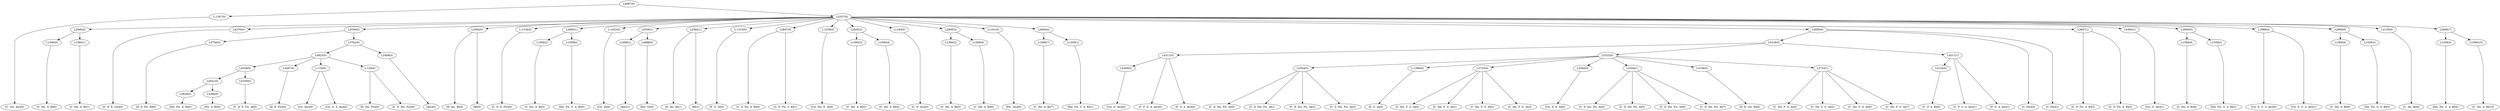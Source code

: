 digraph sample{
"L-1367(0)"->"[C  Gis  Ais](0)"
"L1560(0)"->"[C  Dis  A  B](0)"
"L1560(1)"->"[C  Dis  A  B](1)"
"L2600(0)"->"L1560(0)"
"L2600(0)"->"L1560(1)"
"L4270(0)"->"[C  D  E  Gis](0)"
"L3736(0)"->"[D  E  Fis  B](0)"
"L3628(0)"->"[Dis  Fis  A  B](0)"
"L3286(0)"->"[Fis  A  B](0)"
"L4541(0)"->"L3628(0)"
"L4541(0)"->"L3286(0)"
"L5359(0)"->"[C  D  E  Fis  A](0)"
"L2028(0)"->"L4541(0)"
"L2028(0)"->"L5359(0)"
"L4267(0)"->"[D  E  Fis](0)"
"L-119(0)"->"[Cis  Ais](0)"
"L-119(0)"->"[Cis  G  A  Ais](0)"
"L-120(0)"->"[D  Dis  Fis](0)"
"L-120(0)"->"[C  D  Dis  Fis](0)"
"L4923(0)"->"L2028(0)"
"L4923(0)"->"L4267(0)"
"L4923(0)"->"L-119(0)"
"L4923(0)"->"L-120(0)"
"L2468(0)"->"[Ais](0)"
"L3762(0)"->"L4923(0)"
"L3762(0)"->"L2468(0)"
"L5556(0)"->"L3736(0)"
"L5556(0)"->"L3762(0)"
"L2582(0)"->"[D  Ais  B](0)"
"L2582(0)"->"[B](0)"
"L-1316(0)"->"[C  D  E  Fis](0)"
"L1560(2)"->"[C  Dis  A  B](2)"
"L1559(0)"->"[Dis  Fis  G  A  B](0)"
"L2600(1)"->"L1560(2)"
"L2600(1)"->"L1559(0)"
"L-1452(0)"->"[Cis  D](0)"
"L2468(1)"->"[Ais](1)"
"L4688(0)"->"[Dis  G](0)"
"L5556(1)"->"L2468(1)"
"L5556(1)"->"L4688(0)"
"L2582(1)"->"[D  Ais  B](1)"
"L2582(1)"->"[B](1)"
"L-1310(0)"->"[F  G  A](0)"
"L3847(0)"->"[C  D  Fis  A  B](0)"
"L3847(0)"->"[C  D  Fis  A  B](1)"
"L-1538(0)"->"[Cis  Dis  E  A](0)"
"L1560(3)"->"[C  Dis  A  B](3)"
"L1560(4)"->"[C  Dis  A  B](4)"
"L2600(2)"->"L1560(3)"
"L2600(2)"->"L1560(4)"
"L1183(0)"->"[C  D  Ais](0)"
"L1560(5)"->"[C  Dis  A  B](5)"
"L1560(6)"->"[C  Dis  A  B](6)"
"L2600(3)"->"L1560(5)"
"L2600(3)"->"L1560(6)"
"L1161(0)"->"[Fis  Gis](0)"
"L1560(7)"->"[C  Dis  A  B](7)"
"L1559(1)"->"[Dis  Fis  G  A  B](1)"
"L2600(4)"->"L1560(7)"
"L2600(4)"->"L1559(1)"
"L4300(0)"->"[Cis  G  Ais](0)"
"L4311(0)"->"[C  F  G  A  Ais](0)"
"L4311(0)"->"L4300(0)"
"L4311(0)"->"[F  G  A  Ais](0)"
"L2554(0)"->"[C  D  Dis  Fis  A](0)"
"L2554(0)"->"[C  D  Dis  Fis  A](1)"
"L2554(0)"->"[C  D  Dis  Fis  A](2)"
"L2554(0)"->"[C  D  Dis  Fis  A](3)"
"L-1386(0)"->"[E  G  A](0)"
"L3733(0)"->"[C  Dis  F  G  A](0)"
"L3733(0)"->"[C  Dis  F  G  A](1)"
"L3733(0)"->"[C  Dis  F  G  A](2)"
"L3733(0)"->"[C  Dis  F  G  A](3)"
"L2260(0)"->"[Cis  D  E  A](0)"
"L2554(1)"->"[C  D  Dis  Fis  A](4)"
"L2554(1)"->"[C  D  Dis  Fis  A](5)"
"L2554(1)"->"[C  D  Dis  Fis  A](6)"
"L2554(1)"->"[C  D  Dis  Fis  A](7)"
"L3106(0)"->"[D  E  Gis  B](0)"
"L3733(1)"->"[C  Dis  F  G  A](4)"
"L3733(1)"->"[C  Dis  F  G  A](5)"
"L3733(1)"->"[C  Dis  F  G  A](6)"
"L3733(1)"->"[C  Dis  F  G  A](7)"
"L5322(0)"->"L2554(0)"
"L5322(0)"->"L-1386(0)"
"L5322(0)"->"L3733(0)"
"L5322(0)"->"L2260(0)"
"L5322(0)"->"L2554(1)"
"L5322(0)"->"L3106(0)"
"L5322(0)"->"L3733(1)"
"L5124(0)"->"[C  G  A  B](0)"
"L4311(1)"->"[C  F  G  A  Ais](1)"
"L4311(1)"->"L5124(0)"
"L4311(1)"->"[F  G  A  Ais](1)"
"L5318(0)"->"L4311(0)"
"L5318(0)"->"L5322(0)"
"L5318(0)"->"L4311(1)"
"L5050(0)"->"[C  Dis](0)"
"L5050(0)"->"L5318(0)"
"L5050(0)"->"[C  Dis](1)"
"L3847(1)"->"[C  D  Fis  A  B](2)"
"L3847(1)"->"[C  D  Fis  A  B](3)"
"L4300(1)"->"[Cis  G  Ais](1)"
"L1560(8)"->"[C  Dis  A  B](8)"
"L1559(2)"->"[Dis  Fis  G  A  B](2)"
"L2600(5)"->"L1560(8)"
"L2600(5)"->"L1559(2)"
"L1989(0)"->"[Cis  E  G  A  Ais](0)"
"L1989(0)"->"[Cis  E  G  A  Ais](1)"
"L1560(9)"->"[C  Dis  A  B](9)"
"L1559(3)"->"[Dis  Fis  G  A  B](3)"
"L2600(6)"->"L1560(9)"
"L2600(6)"->"L1559(3)"
"L2135(0)"->"[C  Ais  B](0)"
"L1559(4)"->"[Dis  Fis  G  A  B](4)"
"L1560(10)"->"[C  Dis  A  B](10)"
"L2600(7)"->"L1559(4)"
"L2600(7)"->"L1560(10)"
"L5337(0)"->"L2600(0)"
"L5337(0)"->"L4270(0)"
"L5337(0)"->"L5556(0)"
"L5337(0)"->"L2582(0)"
"L5337(0)"->"L-1316(0)"
"L5337(0)"->"L2600(1)"
"L5337(0)"->"L-1452(0)"
"L5337(0)"->"L5556(1)"
"L5337(0)"->"L2582(1)"
"L5337(0)"->"L-1310(0)"
"L5337(0)"->"L3847(0)"
"L5337(0)"->"L-1538(0)"
"L5337(0)"->"L2600(2)"
"L5337(0)"->"L1183(0)"
"L5337(0)"->"L2600(3)"
"L5337(0)"->"L1161(0)"
"L5337(0)"->"L2600(4)"
"L5337(0)"->"L5050(0)"
"L5337(0)"->"L3847(1)"
"L5337(0)"->"L4300(1)"
"L5337(0)"->"L2600(5)"
"L5337(0)"->"L1989(0)"
"L5337(0)"->"L2600(6)"
"L5337(0)"->"L2135(0)"
"L5337(0)"->"L2600(7)"
"L5097(0)"->"L-1367(0)"
"L5097(0)"->"L5337(0)"
{rank = min; "L5097(0)"}
{rank = same; "L-1367(0)"; "L5337(0)";}
{rank = same; "L2600(0)"; "L4270(0)"; "L5556(0)"; "L2582(0)"; "L-1316(0)"; "L2600(1)"; "L-1452(0)"; "L5556(1)"; "L2582(1)"; "L-1310(0)"; "L3847(0)"; "L-1538(0)"; "L2600(2)"; "L1183(0)"; "L2600(3)"; "L1161(0)"; "L2600(4)"; "L5050(0)"; "L3847(1)"; "L4300(1)"; "L2600(5)"; "L1989(0)"; "L2600(6)"; "L2135(0)"; "L2600(7)";}
{rank = same; "L1560(0)"; "L1560(1)"; "L3736(0)"; "L3762(0)"; "L1560(2)"; "L1559(0)"; "L2468(1)"; "L4688(0)"; "L1560(3)"; "L1560(4)"; "L1560(5)"; "L1560(6)"; "L1560(7)"; "L1559(1)"; "L5318(0)"; "L1560(8)"; "L1559(2)"; "L1560(9)"; "L1559(3)"; "L1559(4)"; "L1560(10)";}
{rank = same; "L4923(0)"; "L2468(0)"; "L4311(0)"; "L5322(0)"; "L4311(1)";}
{rank = same; "L2028(0)"; "L4267(0)"; "L-119(0)"; "L-120(0)"; "L4300(0)"; "L2554(0)"; "L-1386(0)"; "L3733(0)"; "L2260(0)"; "L2554(1)"; "L3106(0)"; "L3733(1)"; "L5124(0)";}
{rank = same; "L4541(0)"; "L5359(0)";}
{rank = same; "L3628(0)"; "L3286(0)";}
{rank = max; "[Ais](0)"; "[Ais](1)"; "[B](0)"; "[B](1)"; "[C  Ais  B](0)"; "[C  D  Ais](0)"; "[C  D  Dis  Fis  A](0)"; "[C  D  Dis  Fis  A](1)"; "[C  D  Dis  Fis  A](2)"; "[C  D  Dis  Fis  A](3)"; "[C  D  Dis  Fis  A](4)"; "[C  D  Dis  Fis  A](5)"; "[C  D  Dis  Fis  A](6)"; "[C  D  Dis  Fis  A](7)"; "[C  D  Dis  Fis](0)"; "[C  D  E  Fis  A](0)"; "[C  D  E  Fis](0)"; "[C  D  E  Gis](0)"; "[C  D  Fis  A  B](0)"; "[C  D  Fis  A  B](1)"; "[C  D  Fis  A  B](2)"; "[C  D  Fis  A  B](3)"; "[C  Dis  A  B](0)"; "[C  Dis  A  B](1)"; "[C  Dis  A  B](10)"; "[C  Dis  A  B](2)"; "[C  Dis  A  B](3)"; "[C  Dis  A  B](4)"; "[C  Dis  A  B](5)"; "[C  Dis  A  B](6)"; "[C  Dis  A  B](7)"; "[C  Dis  A  B](8)"; "[C  Dis  A  B](9)"; "[C  Dis  F  G  A](0)"; "[C  Dis  F  G  A](1)"; "[C  Dis  F  G  A](2)"; "[C  Dis  F  G  A](3)"; "[C  Dis  F  G  A](4)"; "[C  Dis  F  G  A](5)"; "[C  Dis  F  G  A](6)"; "[C  Dis  F  G  A](7)"; "[C  Dis](0)"; "[C  Dis](1)"; "[C  F  G  A  Ais](0)"; "[C  F  G  A  Ais](1)"; "[C  G  A  B](0)"; "[C  Gis  Ais](0)"; "[Cis  Ais](0)"; "[Cis  D  E  A](0)"; "[Cis  D](0)"; "[Cis  Dis  E  A](0)"; "[Cis  E  G  A  Ais](0)"; "[Cis  E  G  A  Ais](1)"; "[Cis  G  A  Ais](0)"; "[Cis  G  Ais](0)"; "[Cis  G  Ais](1)"; "[D  Ais  B](0)"; "[D  Ais  B](1)"; "[D  Dis  Fis](0)"; "[D  E  Fis  B](0)"; "[D  E  Fis](0)"; "[D  E  Gis  B](0)"; "[Dis  Fis  A  B](0)"; "[Dis  Fis  G  A  B](0)"; "[Dis  Fis  G  A  B](1)"; "[Dis  Fis  G  A  B](2)"; "[Dis  Fis  G  A  B](3)"; "[Dis  Fis  G  A  B](4)"; "[Dis  G](0)"; "[E  G  A](0)"; "[F  G  A  Ais](0)"; "[F  G  A  Ais](1)"; "[F  G  A](0)"; "[Fis  A  B](0)"; "[Fis  Gis](0)";}
}
